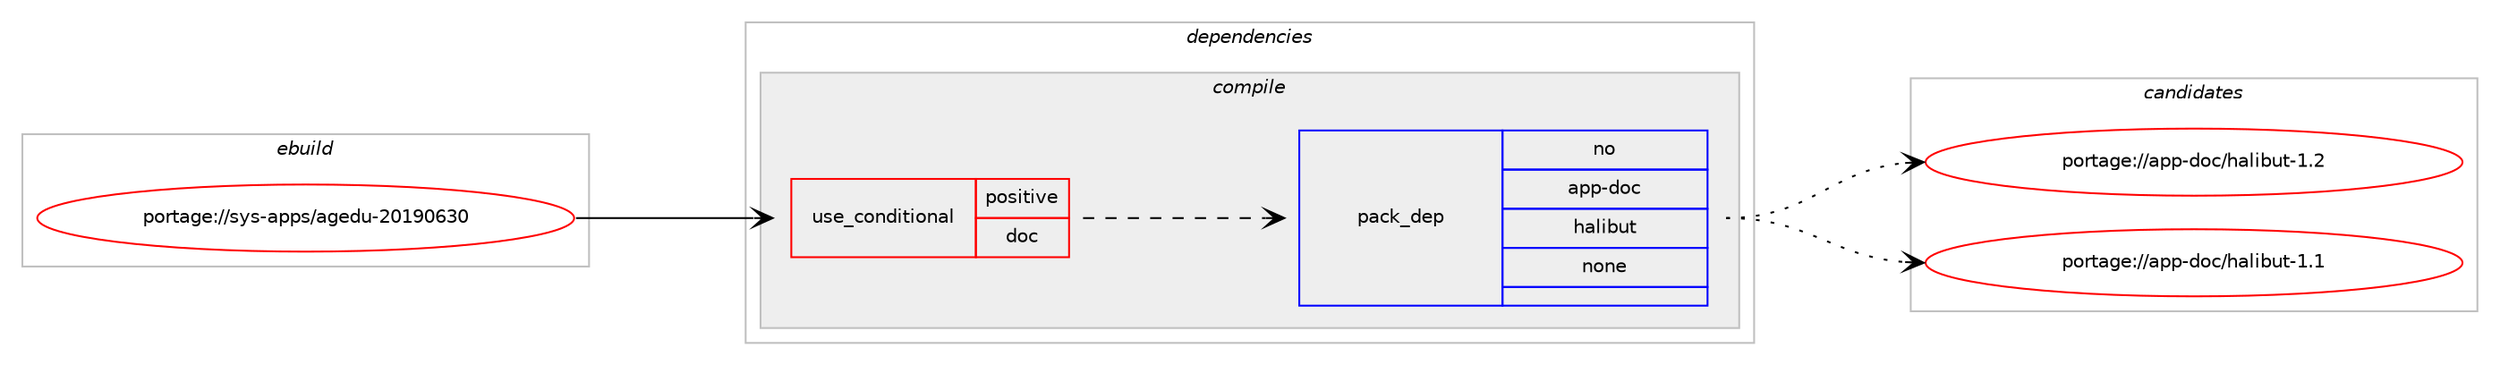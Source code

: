 digraph prolog {

# *************
# Graph options
# *************

newrank=true;
concentrate=true;
compound=true;
graph [rankdir=LR,fontname=Helvetica,fontsize=10,ranksep=1.5];#, ranksep=2.5, nodesep=0.2];
edge  [arrowhead=vee];
node  [fontname=Helvetica,fontsize=10];

# **********
# The ebuild
# **********

subgraph cluster_leftcol {
color=gray;
rank=same;
label=<<i>ebuild</i>>;
id [label="portage://sys-apps/agedu-20190630", color=red, width=4, href="../sys-apps/agedu-20190630.svg"];
}

# ****************
# The dependencies
# ****************

subgraph cluster_midcol {
color=gray;
label=<<i>dependencies</i>>;
subgraph cluster_compile {
fillcolor="#eeeeee";
style=filled;
label=<<i>compile</i>>;
subgraph cond15378 {
dependency69986 [label=<<TABLE BORDER="0" CELLBORDER="1" CELLSPACING="0" CELLPADDING="4"><TR><TD ROWSPAN="3" CELLPADDING="10">use_conditional</TD></TR><TR><TD>positive</TD></TR><TR><TD>doc</TD></TR></TABLE>>, shape=none, color=red];
subgraph pack53230 {
dependency69987 [label=<<TABLE BORDER="0" CELLBORDER="1" CELLSPACING="0" CELLPADDING="4" WIDTH="220"><TR><TD ROWSPAN="6" CELLPADDING="30">pack_dep</TD></TR><TR><TD WIDTH="110">no</TD></TR><TR><TD>app-doc</TD></TR><TR><TD>halibut</TD></TR><TR><TD>none</TD></TR><TR><TD></TD></TR></TABLE>>, shape=none, color=blue];
}
dependency69986:e -> dependency69987:w [weight=20,style="dashed",arrowhead="vee"];
}
id:e -> dependency69986:w [weight=20,style="solid",arrowhead="vee"];
}
subgraph cluster_compileandrun {
fillcolor="#eeeeee";
style=filled;
label=<<i>compile and run</i>>;
}
subgraph cluster_run {
fillcolor="#eeeeee";
style=filled;
label=<<i>run</i>>;
}
}

# **************
# The candidates
# **************

subgraph cluster_choices {
rank=same;
color=gray;
label=<<i>candidates</i>>;

subgraph choice53230 {
color=black;
nodesep=1;
choice97112112451001119947104971081059811711645494650 [label="portage://app-doc/halibut-1.2", color=red, width=4,href="../app-doc/halibut-1.2.svg"];
choice97112112451001119947104971081059811711645494649 [label="portage://app-doc/halibut-1.1", color=red, width=4,href="../app-doc/halibut-1.1.svg"];
dependency69987:e -> choice97112112451001119947104971081059811711645494650:w [style=dotted,weight="100"];
dependency69987:e -> choice97112112451001119947104971081059811711645494649:w [style=dotted,weight="100"];
}
}

}
